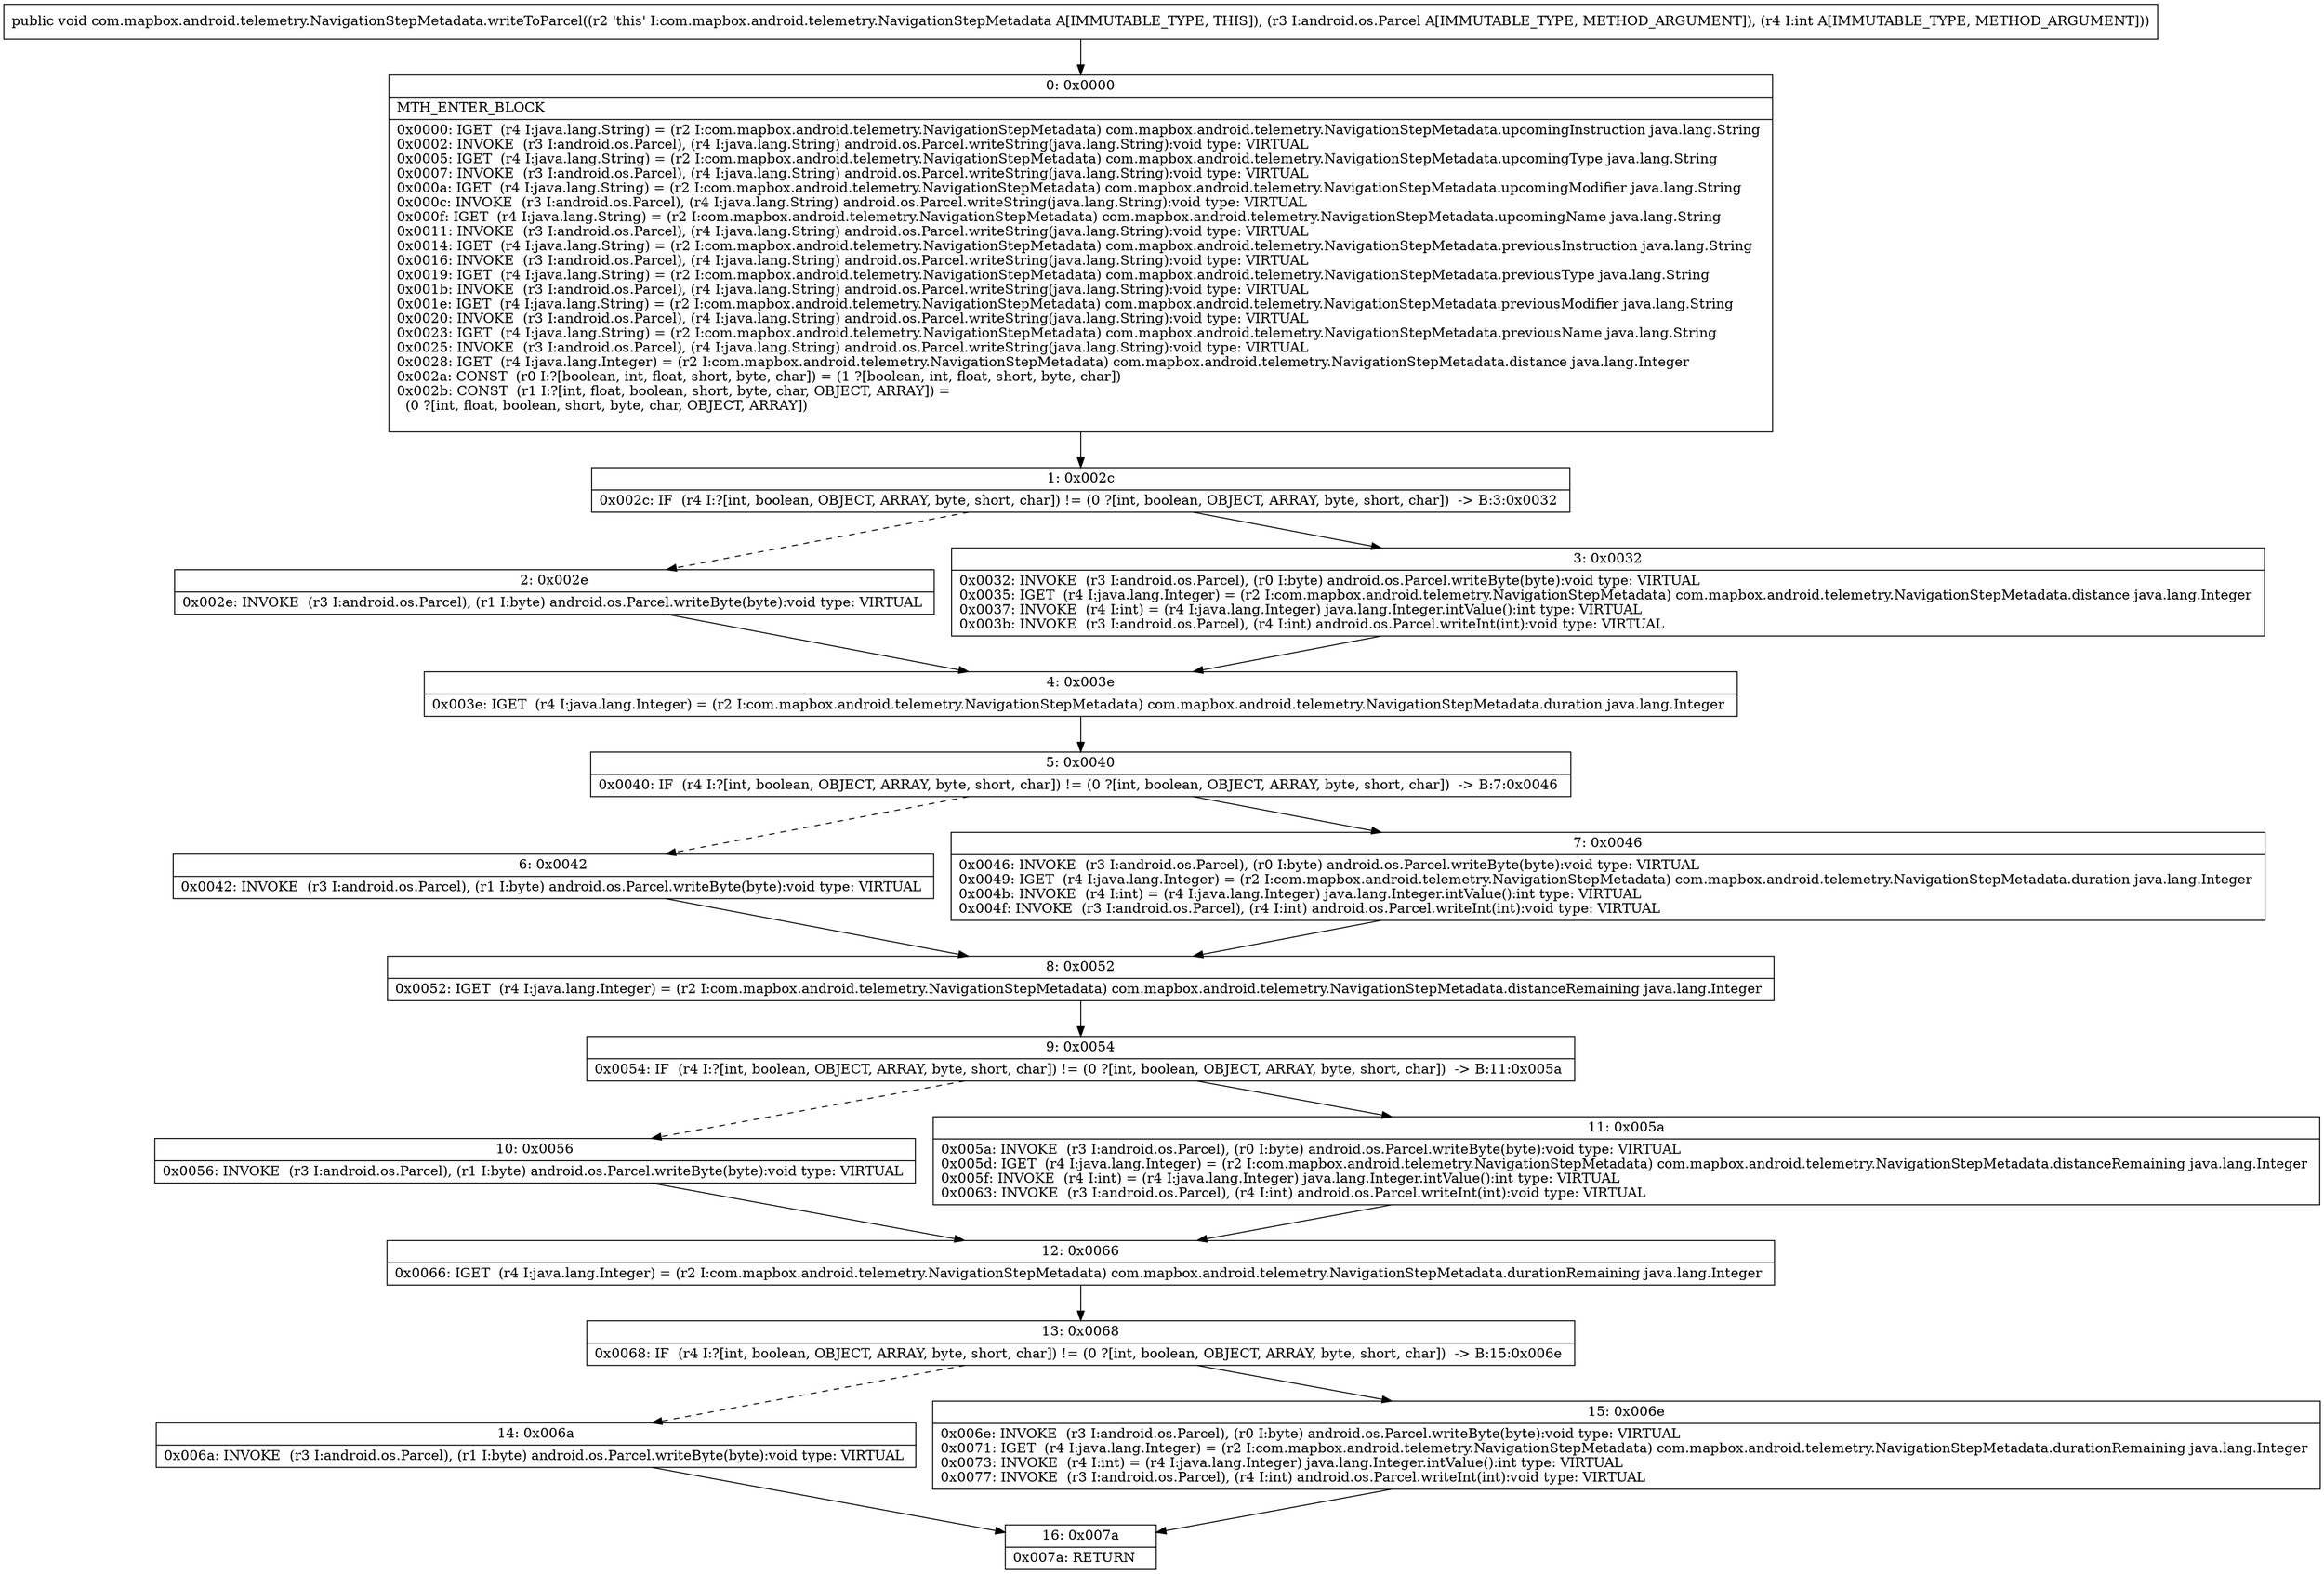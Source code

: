 digraph "CFG forcom.mapbox.android.telemetry.NavigationStepMetadata.writeToParcel(Landroid\/os\/Parcel;I)V" {
Node_0 [shape=record,label="{0\:\ 0x0000|MTH_ENTER_BLOCK\l|0x0000: IGET  (r4 I:java.lang.String) = (r2 I:com.mapbox.android.telemetry.NavigationStepMetadata) com.mapbox.android.telemetry.NavigationStepMetadata.upcomingInstruction java.lang.String \l0x0002: INVOKE  (r3 I:android.os.Parcel), (r4 I:java.lang.String) android.os.Parcel.writeString(java.lang.String):void type: VIRTUAL \l0x0005: IGET  (r4 I:java.lang.String) = (r2 I:com.mapbox.android.telemetry.NavigationStepMetadata) com.mapbox.android.telemetry.NavigationStepMetadata.upcomingType java.lang.String \l0x0007: INVOKE  (r3 I:android.os.Parcel), (r4 I:java.lang.String) android.os.Parcel.writeString(java.lang.String):void type: VIRTUAL \l0x000a: IGET  (r4 I:java.lang.String) = (r2 I:com.mapbox.android.telemetry.NavigationStepMetadata) com.mapbox.android.telemetry.NavigationStepMetadata.upcomingModifier java.lang.String \l0x000c: INVOKE  (r3 I:android.os.Parcel), (r4 I:java.lang.String) android.os.Parcel.writeString(java.lang.String):void type: VIRTUAL \l0x000f: IGET  (r4 I:java.lang.String) = (r2 I:com.mapbox.android.telemetry.NavigationStepMetadata) com.mapbox.android.telemetry.NavigationStepMetadata.upcomingName java.lang.String \l0x0011: INVOKE  (r3 I:android.os.Parcel), (r4 I:java.lang.String) android.os.Parcel.writeString(java.lang.String):void type: VIRTUAL \l0x0014: IGET  (r4 I:java.lang.String) = (r2 I:com.mapbox.android.telemetry.NavigationStepMetadata) com.mapbox.android.telemetry.NavigationStepMetadata.previousInstruction java.lang.String \l0x0016: INVOKE  (r3 I:android.os.Parcel), (r4 I:java.lang.String) android.os.Parcel.writeString(java.lang.String):void type: VIRTUAL \l0x0019: IGET  (r4 I:java.lang.String) = (r2 I:com.mapbox.android.telemetry.NavigationStepMetadata) com.mapbox.android.telemetry.NavigationStepMetadata.previousType java.lang.String \l0x001b: INVOKE  (r3 I:android.os.Parcel), (r4 I:java.lang.String) android.os.Parcel.writeString(java.lang.String):void type: VIRTUAL \l0x001e: IGET  (r4 I:java.lang.String) = (r2 I:com.mapbox.android.telemetry.NavigationStepMetadata) com.mapbox.android.telemetry.NavigationStepMetadata.previousModifier java.lang.String \l0x0020: INVOKE  (r3 I:android.os.Parcel), (r4 I:java.lang.String) android.os.Parcel.writeString(java.lang.String):void type: VIRTUAL \l0x0023: IGET  (r4 I:java.lang.String) = (r2 I:com.mapbox.android.telemetry.NavigationStepMetadata) com.mapbox.android.telemetry.NavigationStepMetadata.previousName java.lang.String \l0x0025: INVOKE  (r3 I:android.os.Parcel), (r4 I:java.lang.String) android.os.Parcel.writeString(java.lang.String):void type: VIRTUAL \l0x0028: IGET  (r4 I:java.lang.Integer) = (r2 I:com.mapbox.android.telemetry.NavigationStepMetadata) com.mapbox.android.telemetry.NavigationStepMetadata.distance java.lang.Integer \l0x002a: CONST  (r0 I:?[boolean, int, float, short, byte, char]) = (1 ?[boolean, int, float, short, byte, char]) \l0x002b: CONST  (r1 I:?[int, float, boolean, short, byte, char, OBJECT, ARRAY]) = \l  (0 ?[int, float, boolean, short, byte, char, OBJECT, ARRAY])\l \l}"];
Node_1 [shape=record,label="{1\:\ 0x002c|0x002c: IF  (r4 I:?[int, boolean, OBJECT, ARRAY, byte, short, char]) != (0 ?[int, boolean, OBJECT, ARRAY, byte, short, char])  \-\> B:3:0x0032 \l}"];
Node_2 [shape=record,label="{2\:\ 0x002e|0x002e: INVOKE  (r3 I:android.os.Parcel), (r1 I:byte) android.os.Parcel.writeByte(byte):void type: VIRTUAL \l}"];
Node_3 [shape=record,label="{3\:\ 0x0032|0x0032: INVOKE  (r3 I:android.os.Parcel), (r0 I:byte) android.os.Parcel.writeByte(byte):void type: VIRTUAL \l0x0035: IGET  (r4 I:java.lang.Integer) = (r2 I:com.mapbox.android.telemetry.NavigationStepMetadata) com.mapbox.android.telemetry.NavigationStepMetadata.distance java.lang.Integer \l0x0037: INVOKE  (r4 I:int) = (r4 I:java.lang.Integer) java.lang.Integer.intValue():int type: VIRTUAL \l0x003b: INVOKE  (r3 I:android.os.Parcel), (r4 I:int) android.os.Parcel.writeInt(int):void type: VIRTUAL \l}"];
Node_4 [shape=record,label="{4\:\ 0x003e|0x003e: IGET  (r4 I:java.lang.Integer) = (r2 I:com.mapbox.android.telemetry.NavigationStepMetadata) com.mapbox.android.telemetry.NavigationStepMetadata.duration java.lang.Integer \l}"];
Node_5 [shape=record,label="{5\:\ 0x0040|0x0040: IF  (r4 I:?[int, boolean, OBJECT, ARRAY, byte, short, char]) != (0 ?[int, boolean, OBJECT, ARRAY, byte, short, char])  \-\> B:7:0x0046 \l}"];
Node_6 [shape=record,label="{6\:\ 0x0042|0x0042: INVOKE  (r3 I:android.os.Parcel), (r1 I:byte) android.os.Parcel.writeByte(byte):void type: VIRTUAL \l}"];
Node_7 [shape=record,label="{7\:\ 0x0046|0x0046: INVOKE  (r3 I:android.os.Parcel), (r0 I:byte) android.os.Parcel.writeByte(byte):void type: VIRTUAL \l0x0049: IGET  (r4 I:java.lang.Integer) = (r2 I:com.mapbox.android.telemetry.NavigationStepMetadata) com.mapbox.android.telemetry.NavigationStepMetadata.duration java.lang.Integer \l0x004b: INVOKE  (r4 I:int) = (r4 I:java.lang.Integer) java.lang.Integer.intValue():int type: VIRTUAL \l0x004f: INVOKE  (r3 I:android.os.Parcel), (r4 I:int) android.os.Parcel.writeInt(int):void type: VIRTUAL \l}"];
Node_8 [shape=record,label="{8\:\ 0x0052|0x0052: IGET  (r4 I:java.lang.Integer) = (r2 I:com.mapbox.android.telemetry.NavigationStepMetadata) com.mapbox.android.telemetry.NavigationStepMetadata.distanceRemaining java.lang.Integer \l}"];
Node_9 [shape=record,label="{9\:\ 0x0054|0x0054: IF  (r4 I:?[int, boolean, OBJECT, ARRAY, byte, short, char]) != (0 ?[int, boolean, OBJECT, ARRAY, byte, short, char])  \-\> B:11:0x005a \l}"];
Node_10 [shape=record,label="{10\:\ 0x0056|0x0056: INVOKE  (r3 I:android.os.Parcel), (r1 I:byte) android.os.Parcel.writeByte(byte):void type: VIRTUAL \l}"];
Node_11 [shape=record,label="{11\:\ 0x005a|0x005a: INVOKE  (r3 I:android.os.Parcel), (r0 I:byte) android.os.Parcel.writeByte(byte):void type: VIRTUAL \l0x005d: IGET  (r4 I:java.lang.Integer) = (r2 I:com.mapbox.android.telemetry.NavigationStepMetadata) com.mapbox.android.telemetry.NavigationStepMetadata.distanceRemaining java.lang.Integer \l0x005f: INVOKE  (r4 I:int) = (r4 I:java.lang.Integer) java.lang.Integer.intValue():int type: VIRTUAL \l0x0063: INVOKE  (r3 I:android.os.Parcel), (r4 I:int) android.os.Parcel.writeInt(int):void type: VIRTUAL \l}"];
Node_12 [shape=record,label="{12\:\ 0x0066|0x0066: IGET  (r4 I:java.lang.Integer) = (r2 I:com.mapbox.android.telemetry.NavigationStepMetadata) com.mapbox.android.telemetry.NavigationStepMetadata.durationRemaining java.lang.Integer \l}"];
Node_13 [shape=record,label="{13\:\ 0x0068|0x0068: IF  (r4 I:?[int, boolean, OBJECT, ARRAY, byte, short, char]) != (0 ?[int, boolean, OBJECT, ARRAY, byte, short, char])  \-\> B:15:0x006e \l}"];
Node_14 [shape=record,label="{14\:\ 0x006a|0x006a: INVOKE  (r3 I:android.os.Parcel), (r1 I:byte) android.os.Parcel.writeByte(byte):void type: VIRTUAL \l}"];
Node_15 [shape=record,label="{15\:\ 0x006e|0x006e: INVOKE  (r3 I:android.os.Parcel), (r0 I:byte) android.os.Parcel.writeByte(byte):void type: VIRTUAL \l0x0071: IGET  (r4 I:java.lang.Integer) = (r2 I:com.mapbox.android.telemetry.NavigationStepMetadata) com.mapbox.android.telemetry.NavigationStepMetadata.durationRemaining java.lang.Integer \l0x0073: INVOKE  (r4 I:int) = (r4 I:java.lang.Integer) java.lang.Integer.intValue():int type: VIRTUAL \l0x0077: INVOKE  (r3 I:android.os.Parcel), (r4 I:int) android.os.Parcel.writeInt(int):void type: VIRTUAL \l}"];
Node_16 [shape=record,label="{16\:\ 0x007a|0x007a: RETURN   \l}"];
MethodNode[shape=record,label="{public void com.mapbox.android.telemetry.NavigationStepMetadata.writeToParcel((r2 'this' I:com.mapbox.android.telemetry.NavigationStepMetadata A[IMMUTABLE_TYPE, THIS]), (r3 I:android.os.Parcel A[IMMUTABLE_TYPE, METHOD_ARGUMENT]), (r4 I:int A[IMMUTABLE_TYPE, METHOD_ARGUMENT])) }"];
MethodNode -> Node_0;
Node_0 -> Node_1;
Node_1 -> Node_2[style=dashed];
Node_1 -> Node_3;
Node_2 -> Node_4;
Node_3 -> Node_4;
Node_4 -> Node_5;
Node_5 -> Node_6[style=dashed];
Node_5 -> Node_7;
Node_6 -> Node_8;
Node_7 -> Node_8;
Node_8 -> Node_9;
Node_9 -> Node_10[style=dashed];
Node_9 -> Node_11;
Node_10 -> Node_12;
Node_11 -> Node_12;
Node_12 -> Node_13;
Node_13 -> Node_14[style=dashed];
Node_13 -> Node_15;
Node_14 -> Node_16;
Node_15 -> Node_16;
}

